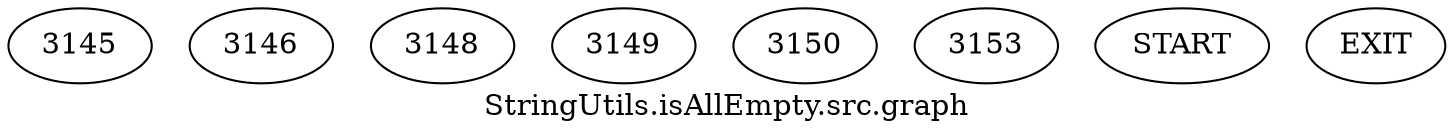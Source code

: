 /* --------------------------------------------------- */
/* Generated by Dr. Garbage Control Flow Graph Factory */
/* http://www.drgarbage.com                            */
/* Version: 4.5.0.201508311741                         */
/* Retrieved on: 2020-01-06 15:59:12.451               */
/* --------------------------------------------------- */
digraph "StringUtils.isAllEmpty.src.graph" {
 graph [label="StringUtils.isAllEmpty.src.graph"];
 2 [label="3145" ]
 3 [label="3146" ]
 4 [label="3148" ]
 5 [label="3149" ]
 6 [label="3150" ]
 7 [label="3153" ]
 8 [label="START" ]
 9 [label="EXIT" ]
 8  2
 2  3
 2  4
 5  4
 4  5
 5  6
 4  7
 3  9
 6  9
 7  9
}
